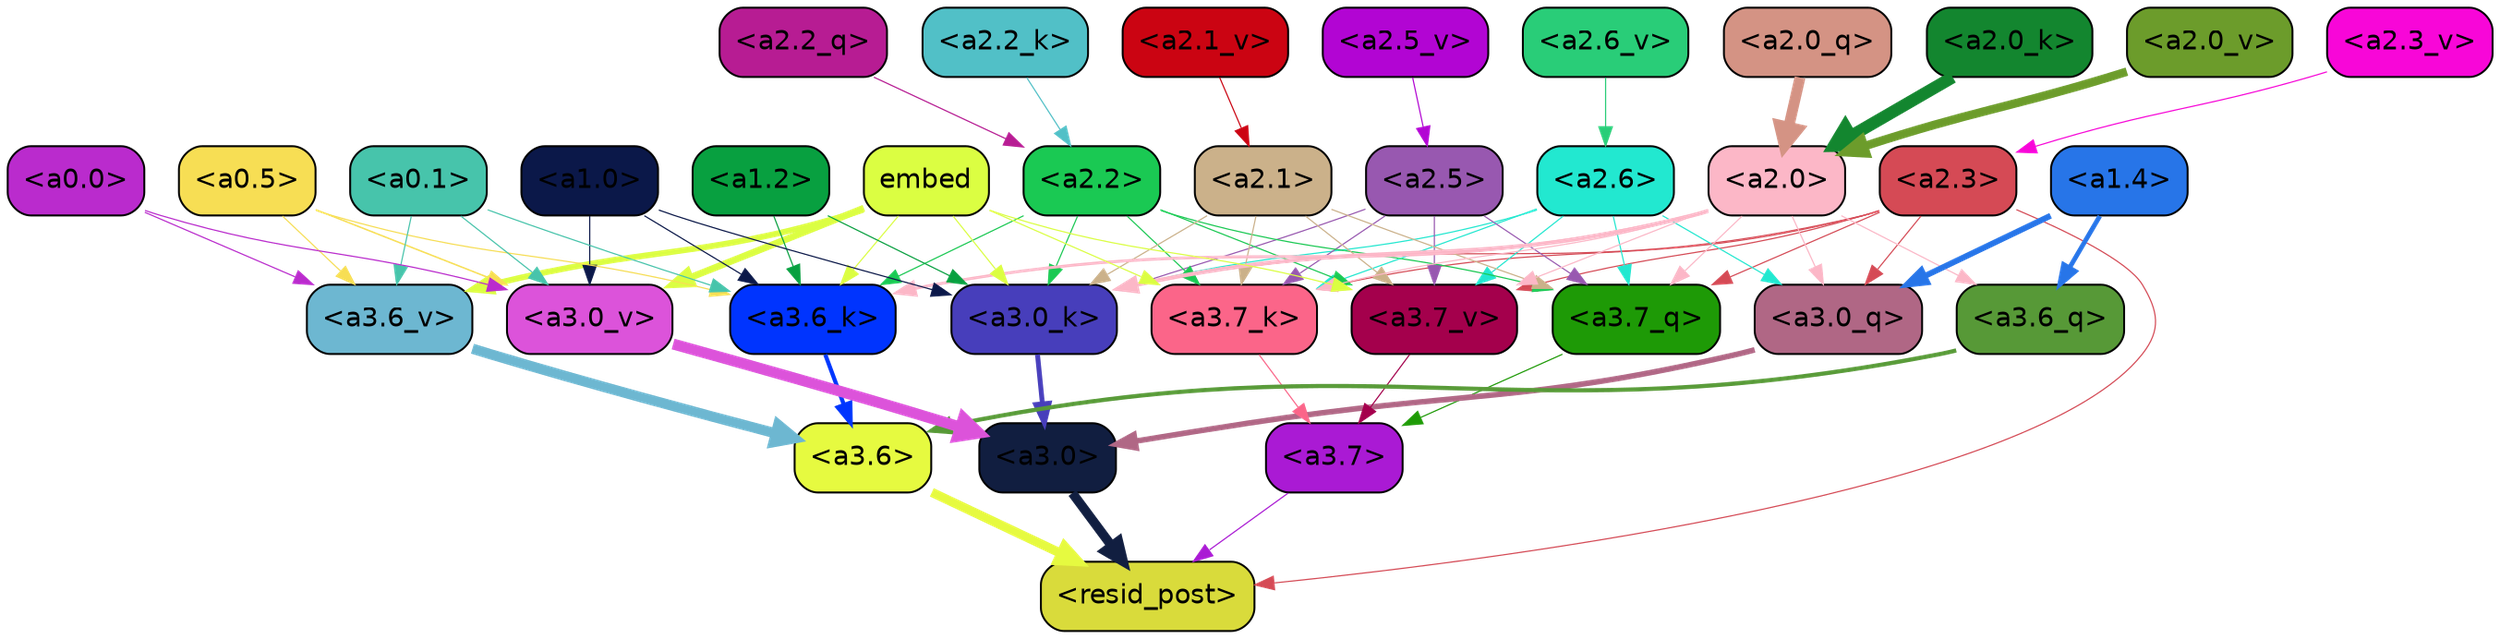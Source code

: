 strict digraph "" {
	graph [bgcolor=transparent,
		layout=dot,
		overlap=false,
		splines=true
	];
	"<a3.7>"	[color=black,
		fillcolor="#aa1ad4",
		fontname=Helvetica,
		shape=box,
		style="filled, rounded"];
	"<resid_post>"	[color=black,
		fillcolor="#d9db3b",
		fontname=Helvetica,
		shape=box,
		style="filled, rounded"];
	"<a3.7>" -> "<resid_post>"	[color="#aa1ad4",
		penwidth=0.6];
	"<a3.6>"	[color=black,
		fillcolor="#e6fa40",
		fontname=Helvetica,
		shape=box,
		style="filled, rounded"];
	"<a3.6>" -> "<resid_post>"	[color="#e6fa40",
		penwidth=4.7534414529800415];
	"<a3.0>"	[color=black,
		fillcolor="#111e40",
		fontname=Helvetica,
		shape=box,
		style="filled, rounded"];
	"<a3.0>" -> "<resid_post>"	[color="#111e40",
		penwidth=4.898576855659485];
	"<a2.3>"	[color=black,
		fillcolor="#d54a55",
		fontname=Helvetica,
		shape=box,
		style="filled, rounded"];
	"<a2.3>" -> "<resid_post>"	[color="#d54a55",
		penwidth=0.6];
	"<a3.7_q>"	[color=black,
		fillcolor="#1e9a06",
		fontname=Helvetica,
		shape=box,
		style="filled, rounded"];
	"<a2.3>" -> "<a3.7_q>"	[color="#d54a55",
		penwidth=0.6];
	"<a3.0_q>"	[color=black,
		fillcolor="#b06785",
		fontname=Helvetica,
		shape=box,
		style="filled, rounded"];
	"<a2.3>" -> "<a3.0_q>"	[color="#d54a55",
		penwidth=0.6];
	"<a3.7_k>"	[color=black,
		fillcolor="#fb6589",
		fontname=Helvetica,
		shape=box,
		style="filled, rounded"];
	"<a2.3>" -> "<a3.7_k>"	[color="#d54a55",
		penwidth=0.6];
	"<a3.0_k>"	[color=black,
		fillcolor="#473ebb",
		fontname=Helvetica,
		shape=box,
		style="filled, rounded"];
	"<a2.3>" -> "<a3.0_k>"	[color="#d54a55",
		penwidth=0.6];
	"<a3.7_v>"	[color=black,
		fillcolor="#a4004c",
		fontname=Helvetica,
		shape=box,
		style="filled, rounded"];
	"<a2.3>" -> "<a3.7_v>"	[color="#d54a55",
		penwidth=0.6];
	"<a3.7_q>" -> "<a3.7>"	[color="#1e9a06",
		penwidth=0.6];
	"<a3.6_q>"	[color=black,
		fillcolor="#579937",
		fontname=Helvetica,
		shape=box,
		style="filled, rounded"];
	"<a3.6_q>" -> "<a3.6>"	[color="#579937",
		penwidth=2.160832464694977];
	"<a3.0_q>" -> "<a3.0>"	[color="#b06785",
		penwidth=2.870753765106201];
	"<a3.7_k>" -> "<a3.7>"	[color="#fb6589",
		penwidth=0.6];
	"<a3.6_k>"	[color=black,
		fillcolor="#0034fe",
		fontname=Helvetica,
		shape=box,
		style="filled, rounded"];
	"<a3.6_k>" -> "<a3.6>"	[color="#0034fe",
		penwidth=2.13908451795578];
	"<a3.0_k>" -> "<a3.0>"	[color="#473ebb",
		penwidth=2.520303964614868];
	"<a3.7_v>" -> "<a3.7>"	[color="#a4004c",
		penwidth=0.6];
	"<a3.6_v>"	[color=black,
		fillcolor="#6db7d1",
		fontname=Helvetica,
		shape=box,
		style="filled, rounded"];
	"<a3.6_v>" -> "<a3.6>"	[color="#6db7d1",
		penwidth=5.297133803367615];
	"<a3.0_v>"	[color=black,
		fillcolor="#dc53da",
		fontname=Helvetica,
		shape=box,
		style="filled, rounded"];
	"<a3.0_v>" -> "<a3.0>"	[color="#dc53da",
		penwidth=5.680712580680847];
	"<a2.6>"	[color=black,
		fillcolor="#22e8d0",
		fontname=Helvetica,
		shape=box,
		style="filled, rounded"];
	"<a2.6>" -> "<a3.7_q>"	[color="#22e8d0",
		penwidth=0.6];
	"<a2.6>" -> "<a3.0_q>"	[color="#22e8d0",
		penwidth=0.6];
	"<a2.6>" -> "<a3.7_k>"	[color="#22e8d0",
		penwidth=0.6];
	"<a2.6>" -> "<a3.0_k>"	[color="#22e8d0",
		penwidth=0.6];
	"<a2.6>" -> "<a3.7_v>"	[color="#22e8d0",
		penwidth=0.6];
	"<a2.5>"	[color=black,
		fillcolor="#9858b0",
		fontname=Helvetica,
		shape=box,
		style="filled, rounded"];
	"<a2.5>" -> "<a3.7_q>"	[color="#9858b0",
		penwidth=0.6];
	"<a2.5>" -> "<a3.7_k>"	[color="#9858b0",
		penwidth=0.6];
	"<a2.5>" -> "<a3.0_k>"	[color="#9858b0",
		penwidth=0.6];
	"<a2.5>" -> "<a3.7_v>"	[color="#9858b0",
		penwidth=0.6];
	"<a2.2>"	[color=black,
		fillcolor="#1ac953",
		fontname=Helvetica,
		shape=box,
		style="filled, rounded"];
	"<a2.2>" -> "<a3.7_q>"	[color="#1ac953",
		penwidth=0.6];
	"<a2.2>" -> "<a3.7_k>"	[color="#1ac953",
		penwidth=0.6];
	"<a2.2>" -> "<a3.6_k>"	[color="#1ac953",
		penwidth=0.6];
	"<a2.2>" -> "<a3.0_k>"	[color="#1ac953",
		penwidth=0.6];
	"<a2.2>" -> "<a3.7_v>"	[color="#1ac953",
		penwidth=0.6];
	"<a2.1>"	[color=black,
		fillcolor="#cbb18a",
		fontname=Helvetica,
		shape=box,
		style="filled, rounded"];
	"<a2.1>" -> "<a3.7_q>"	[color="#cbb18a",
		penwidth=0.6];
	"<a2.1>" -> "<a3.7_k>"	[color="#cbb18a",
		penwidth=0.6];
	"<a2.1>" -> "<a3.0_k>"	[color="#cbb18a",
		penwidth=0.6];
	"<a2.1>" -> "<a3.7_v>"	[color="#cbb18a",
		penwidth=0.6];
	"<a2.0>"	[color=black,
		fillcolor="#fcb7c7",
		fontname=Helvetica,
		shape=box,
		style="filled, rounded"];
	"<a2.0>" -> "<a3.7_q>"	[color="#fcb7c7",
		penwidth=0.6];
	"<a2.0>" -> "<a3.6_q>"	[color="#fcb7c7",
		penwidth=0.6];
	"<a2.0>" -> "<a3.0_q>"	[color="#fcb7c7",
		penwidth=0.6];
	"<a2.0>" -> "<a3.7_k>"	[color="#fcb7c7",
		penwidth=0.6];
	"<a2.0>" -> "<a3.6_k>"	[color="#fcb7c7",
		penwidth=1.4807794839143753];
	"<a2.0>" -> "<a3.0_k>"	[color="#fcb7c7",
		penwidth=2.095262974500656];
	"<a2.0>" -> "<a3.7_v>"	[color="#fcb7c7",
		penwidth=0.6];
	"<a1.4>"	[color=black,
		fillcolor="#2775e8",
		fontname=Helvetica,
		shape=box,
		style="filled, rounded"];
	"<a1.4>" -> "<a3.6_q>"	[color="#2775e8",
		penwidth=2.425799250602722];
	"<a1.4>" -> "<a3.0_q>"	[color="#2775e8",
		penwidth=3.0341034531593323];
	embed	[color=black,
		fillcolor="#dbfe42",
		fontname=Helvetica,
		shape=box,
		style="filled, rounded"];
	embed -> "<a3.7_k>"	[color="#dbfe42",
		penwidth=0.6];
	embed -> "<a3.6_k>"	[color="#dbfe42",
		penwidth=0.6];
	embed -> "<a3.0_k>"	[color="#dbfe42",
		penwidth=0.6];
	embed -> "<a3.7_v>"	[color="#dbfe42",
		penwidth=0.6];
	embed -> "<a3.6_v>"	[color="#dbfe42",
		penwidth=3.067279100418091];
	embed -> "<a3.0_v>"	[color="#dbfe42",
		penwidth=3.5202720761299133];
	"<a1.2>"	[color=black,
		fillcolor="#08a040",
		fontname=Helvetica,
		shape=box,
		style="filled, rounded"];
	"<a1.2>" -> "<a3.6_k>"	[color="#08a040",
		penwidth=0.6];
	"<a1.2>" -> "<a3.0_k>"	[color="#08a040",
		penwidth=0.6];
	"<a1.0>"	[color=black,
		fillcolor="#0b1849",
		fontname=Helvetica,
		shape=box,
		style="filled, rounded"];
	"<a1.0>" -> "<a3.6_k>"	[color="#0b1849",
		penwidth=0.6];
	"<a1.0>" -> "<a3.0_k>"	[color="#0b1849",
		penwidth=0.6];
	"<a1.0>" -> "<a3.0_v>"	[color="#0b1849",
		penwidth=0.6];
	"<a0.5>"	[color=black,
		fillcolor="#f7de54",
		fontname=Helvetica,
		shape=box,
		style="filled, rounded"];
	"<a0.5>" -> "<a3.6_k>"	[color="#f7de54",
		penwidth=0.6];
	"<a0.5>" -> "<a3.6_v>"	[color="#f7de54",
		penwidth=0.6];
	"<a0.5>" -> "<a3.0_v>"	[color="#f7de54",
		penwidth=0.764040544629097];
	"<a0.1>"	[color=black,
		fillcolor="#47c4ab",
		fontname=Helvetica,
		shape=box,
		style="filled, rounded"];
	"<a0.1>" -> "<a3.6_k>"	[color="#47c4ab",
		penwidth=0.6];
	"<a0.1>" -> "<a3.6_v>"	[color="#47c4ab",
		penwidth=0.6];
	"<a0.1>" -> "<a3.0_v>"	[color="#47c4ab",
		penwidth=0.6];
	"<a0.0>"	[color=black,
		fillcolor="#ba2bcd",
		fontname=Helvetica,
		shape=box,
		style="filled, rounded"];
	"<a0.0>" -> "<a3.6_v>"	[color="#ba2bcd",
		penwidth=0.6];
	"<a0.0>" -> "<a3.0_v>"	[color="#ba2bcd",
		penwidth=0.6];
	"<a2.2_q>"	[color=black,
		fillcolor="#b71c93",
		fontname=Helvetica,
		shape=box,
		style="filled, rounded"];
	"<a2.2_q>" -> "<a2.2>"	[color="#b71c93",
		penwidth=0.6];
	"<a2.0_q>"	[color=black,
		fillcolor="#d49384",
		fontname=Helvetica,
		shape=box,
		style="filled, rounded"];
	"<a2.0_q>" -> "<a2.0>"	[color="#d49384",
		penwidth=5.606565475463867];
	"<a2.2_k>"	[color=black,
		fillcolor="#51c0c7",
		fontname=Helvetica,
		shape=box,
		style="filled, rounded"];
	"<a2.2_k>" -> "<a2.2>"	[color="#51c0c7",
		penwidth=0.6];
	"<a2.0_k>"	[color=black,
		fillcolor="#13862f",
		fontname=Helvetica,
		shape=box,
		style="filled, rounded"];
	"<a2.0_k>" -> "<a2.0>"	[color="#13862f",
		penwidth=6.344284534454346];
	"<a2.6_v>"	[color=black,
		fillcolor="#29cd78",
		fontname=Helvetica,
		shape=box,
		style="filled, rounded"];
	"<a2.6_v>" -> "<a2.6>"	[color="#29cd78",
		penwidth=0.6];
	"<a2.5_v>"	[color=black,
		fillcolor="#b205d3",
		fontname=Helvetica,
		shape=box,
		style="filled, rounded"];
	"<a2.5_v>" -> "<a2.5>"	[color="#b205d3",
		penwidth=0.6];
	"<a2.3_v>"	[color=black,
		fillcolor="#f806d8",
		fontname=Helvetica,
		shape=box,
		style="filled, rounded"];
	"<a2.3_v>" -> "<a2.3>"	[color="#f806d8",
		penwidth=0.6];
	"<a2.1_v>"	[color=black,
		fillcolor="#cb0412",
		fontname=Helvetica,
		shape=box,
		style="filled, rounded"];
	"<a2.1_v>" -> "<a2.1>"	[color="#cb0412",
		penwidth=0.6];
	"<a2.0_v>"	[color=black,
		fillcolor="#6c9c2b",
		fontname=Helvetica,
		shape=box,
		style="filled, rounded"];
	"<a2.0_v>" -> "<a2.0>"	[color="#6c9c2b",
		penwidth=4.422677040100098];
}
